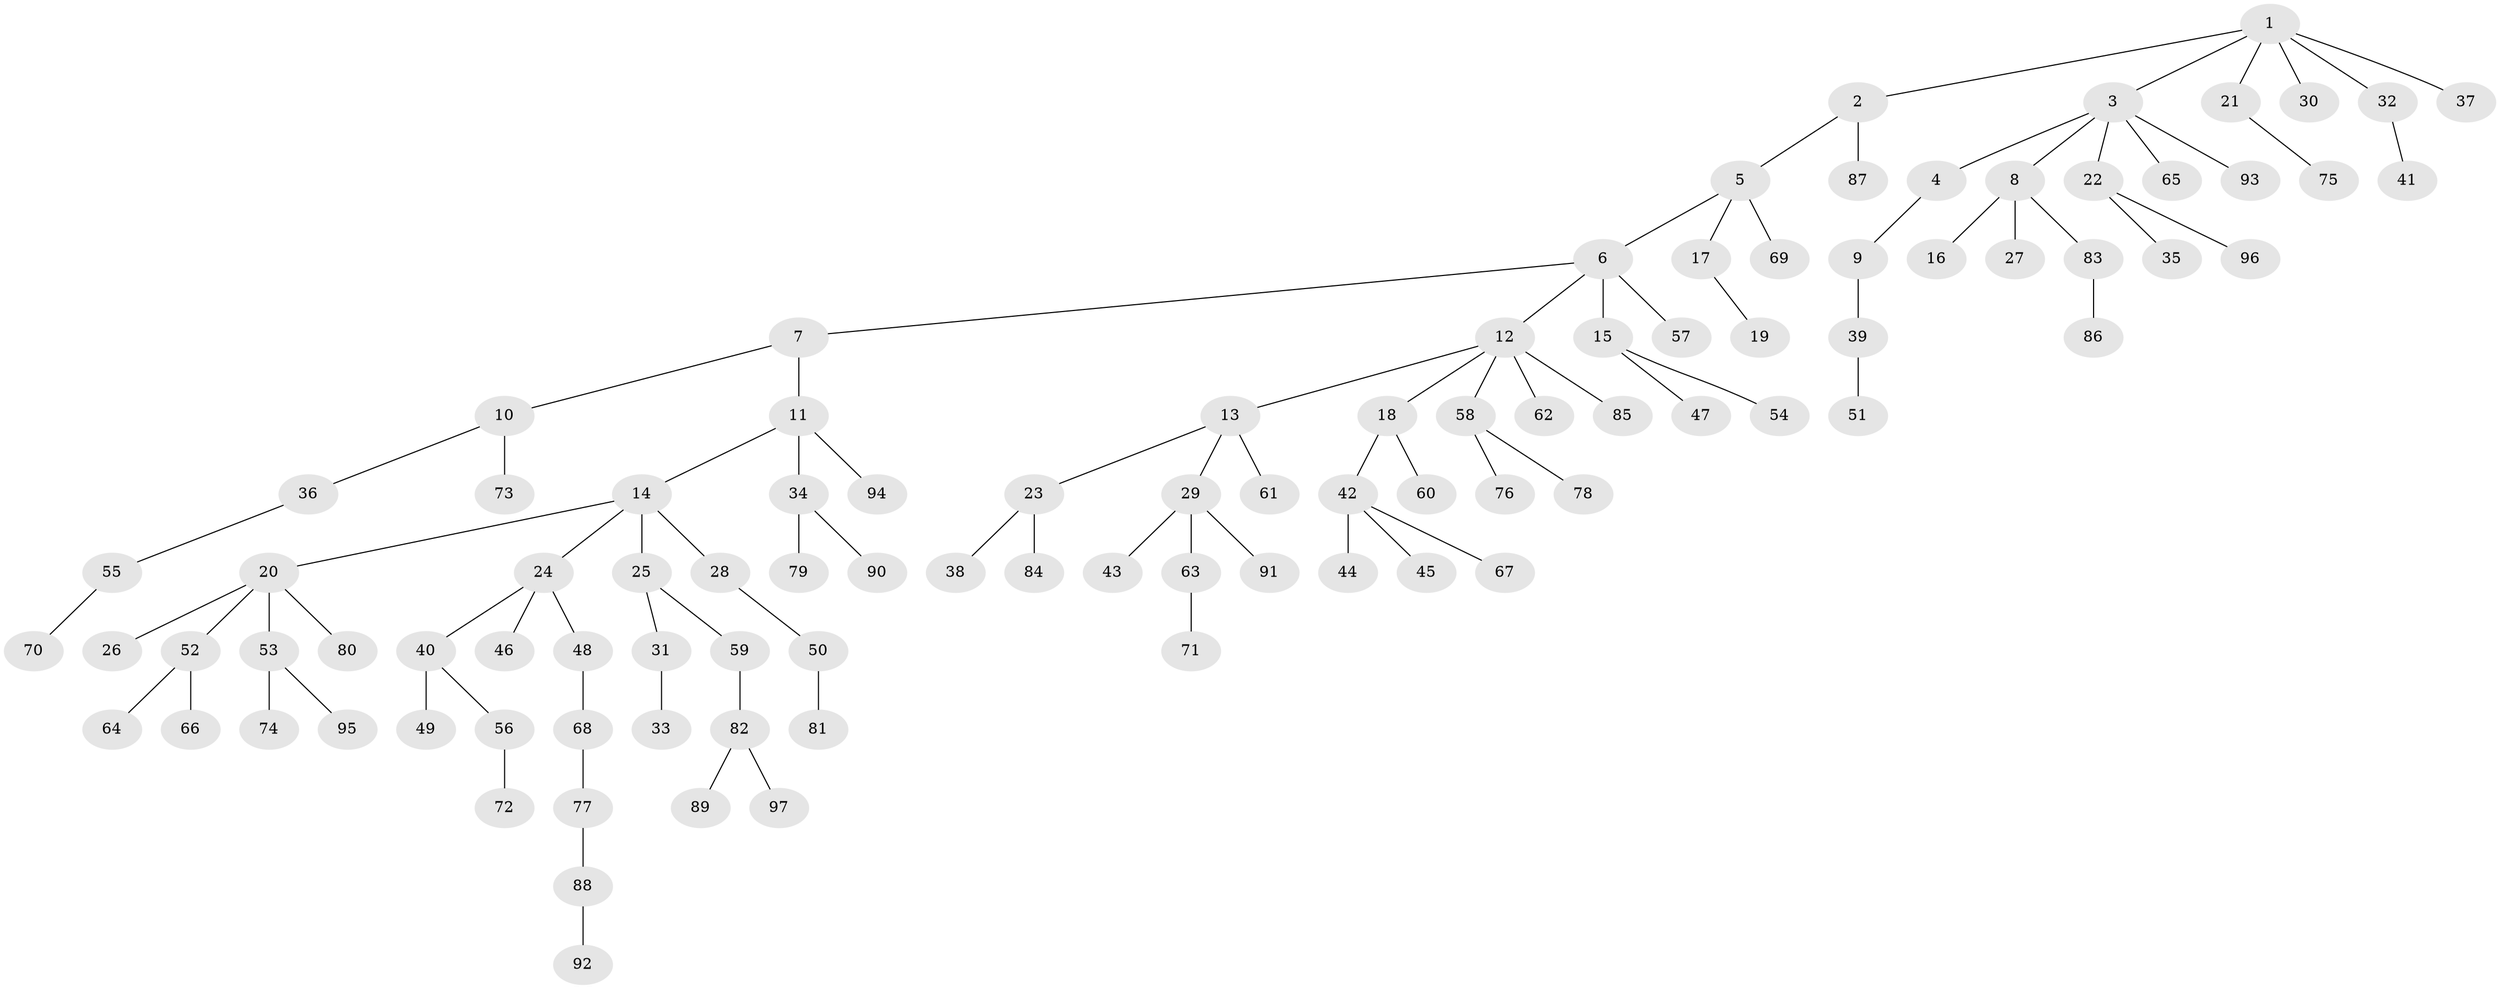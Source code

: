 // coarse degree distribution, {1: 0.5333333333333333, 2: 0.2, 3: 0.13333333333333333, 4: 0.06666666666666667, 5: 0.06666666666666667}
// Generated by graph-tools (version 1.1) at 2025/37/03/04/25 23:37:24]
// undirected, 97 vertices, 96 edges
graph export_dot {
  node [color=gray90,style=filled];
  1;
  2;
  3;
  4;
  5;
  6;
  7;
  8;
  9;
  10;
  11;
  12;
  13;
  14;
  15;
  16;
  17;
  18;
  19;
  20;
  21;
  22;
  23;
  24;
  25;
  26;
  27;
  28;
  29;
  30;
  31;
  32;
  33;
  34;
  35;
  36;
  37;
  38;
  39;
  40;
  41;
  42;
  43;
  44;
  45;
  46;
  47;
  48;
  49;
  50;
  51;
  52;
  53;
  54;
  55;
  56;
  57;
  58;
  59;
  60;
  61;
  62;
  63;
  64;
  65;
  66;
  67;
  68;
  69;
  70;
  71;
  72;
  73;
  74;
  75;
  76;
  77;
  78;
  79;
  80;
  81;
  82;
  83;
  84;
  85;
  86;
  87;
  88;
  89;
  90;
  91;
  92;
  93;
  94;
  95;
  96;
  97;
  1 -- 2;
  1 -- 3;
  1 -- 21;
  1 -- 30;
  1 -- 32;
  1 -- 37;
  2 -- 5;
  2 -- 87;
  3 -- 4;
  3 -- 8;
  3 -- 22;
  3 -- 65;
  3 -- 93;
  4 -- 9;
  5 -- 6;
  5 -- 17;
  5 -- 69;
  6 -- 7;
  6 -- 12;
  6 -- 15;
  6 -- 57;
  7 -- 10;
  7 -- 11;
  8 -- 16;
  8 -- 27;
  8 -- 83;
  9 -- 39;
  10 -- 36;
  10 -- 73;
  11 -- 14;
  11 -- 34;
  11 -- 94;
  12 -- 13;
  12 -- 18;
  12 -- 58;
  12 -- 62;
  12 -- 85;
  13 -- 23;
  13 -- 29;
  13 -- 61;
  14 -- 20;
  14 -- 24;
  14 -- 25;
  14 -- 28;
  15 -- 47;
  15 -- 54;
  17 -- 19;
  18 -- 42;
  18 -- 60;
  20 -- 26;
  20 -- 52;
  20 -- 53;
  20 -- 80;
  21 -- 75;
  22 -- 35;
  22 -- 96;
  23 -- 38;
  23 -- 84;
  24 -- 40;
  24 -- 46;
  24 -- 48;
  25 -- 31;
  25 -- 59;
  28 -- 50;
  29 -- 43;
  29 -- 63;
  29 -- 91;
  31 -- 33;
  32 -- 41;
  34 -- 79;
  34 -- 90;
  36 -- 55;
  39 -- 51;
  40 -- 49;
  40 -- 56;
  42 -- 44;
  42 -- 45;
  42 -- 67;
  48 -- 68;
  50 -- 81;
  52 -- 64;
  52 -- 66;
  53 -- 74;
  53 -- 95;
  55 -- 70;
  56 -- 72;
  58 -- 76;
  58 -- 78;
  59 -- 82;
  63 -- 71;
  68 -- 77;
  77 -- 88;
  82 -- 89;
  82 -- 97;
  83 -- 86;
  88 -- 92;
}
